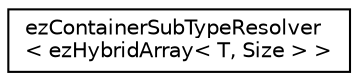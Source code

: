 digraph "Graphical Class Hierarchy"
{
 // LATEX_PDF_SIZE
  edge [fontname="Helvetica",fontsize="10",labelfontname="Helvetica",labelfontsize="10"];
  node [fontname="Helvetica",fontsize="10",shape=record];
  rankdir="LR";
  Node0 [label="ezContainerSubTypeResolver\l\< ezHybridArray\< T, Size \> \>",height=0.2,width=0.4,color="black", fillcolor="white", style="filled",URL="$d4/d54/structez_container_sub_type_resolver_3_01ez_hybrid_array_3_01_t_00_01_size_01_4_01_4.htm",tooltip=" "];
}
